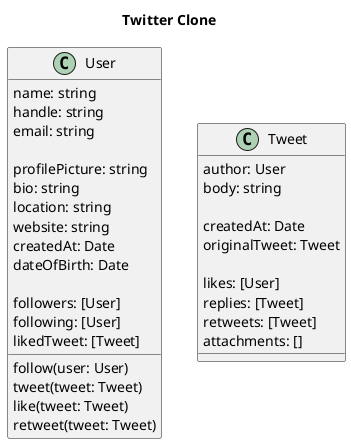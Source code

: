 @startuml "Class Diagram"

Title: Twitter Clone

class User {
  name: string
  handle: string
  email: string

  profilePicture: string
  bio: string
  location: string
  website: string
  createdAt: Date
  dateOfBirth: Date

  followers: [User]
  following: [User]
  likedTweet: [Tweet]
  
  follow(user: User)
  tweet(tweet: Tweet)
  like(tweet: Tweet)
  retweet(tweet: Tweet)
}

class Tweet {
  author: User
  body: string
  
  createdAt: Date
  originalTweet: Tweet

  likes: [User]
  replies: [Tweet]
  retweets: [Tweet]
  attachments: []
}

@enduml
